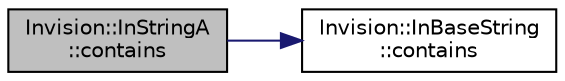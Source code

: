 digraph "Invision::InStringA::contains"
{
 // LATEX_PDF_SIZE
  edge [fontname="Helvetica",fontsize="10",labelfontname="Helvetica",labelfontsize="10"];
  node [fontname="Helvetica",fontsize="10",shape=record];
  rankdir="LR";
  Node1 [label="Invision::InStringA\l::contains",height=0.2,width=0.4,color="black", fillcolor="grey75", style="filled", fontcolor="black",tooltip=" "];
  Node1 -> Node2 [color="midnightblue",fontsize="10",style="solid",fontname="Helvetica"];
  Node2 [label="Invision::InBaseString\l::contains",height=0.2,width=0.4,color="black", fillcolor="white", style="filled",URL="$class_invision_1_1_in_base_string.html#ac1e958be88d39eaf20c526cd7152e3e4",tooltip=" "];
}
